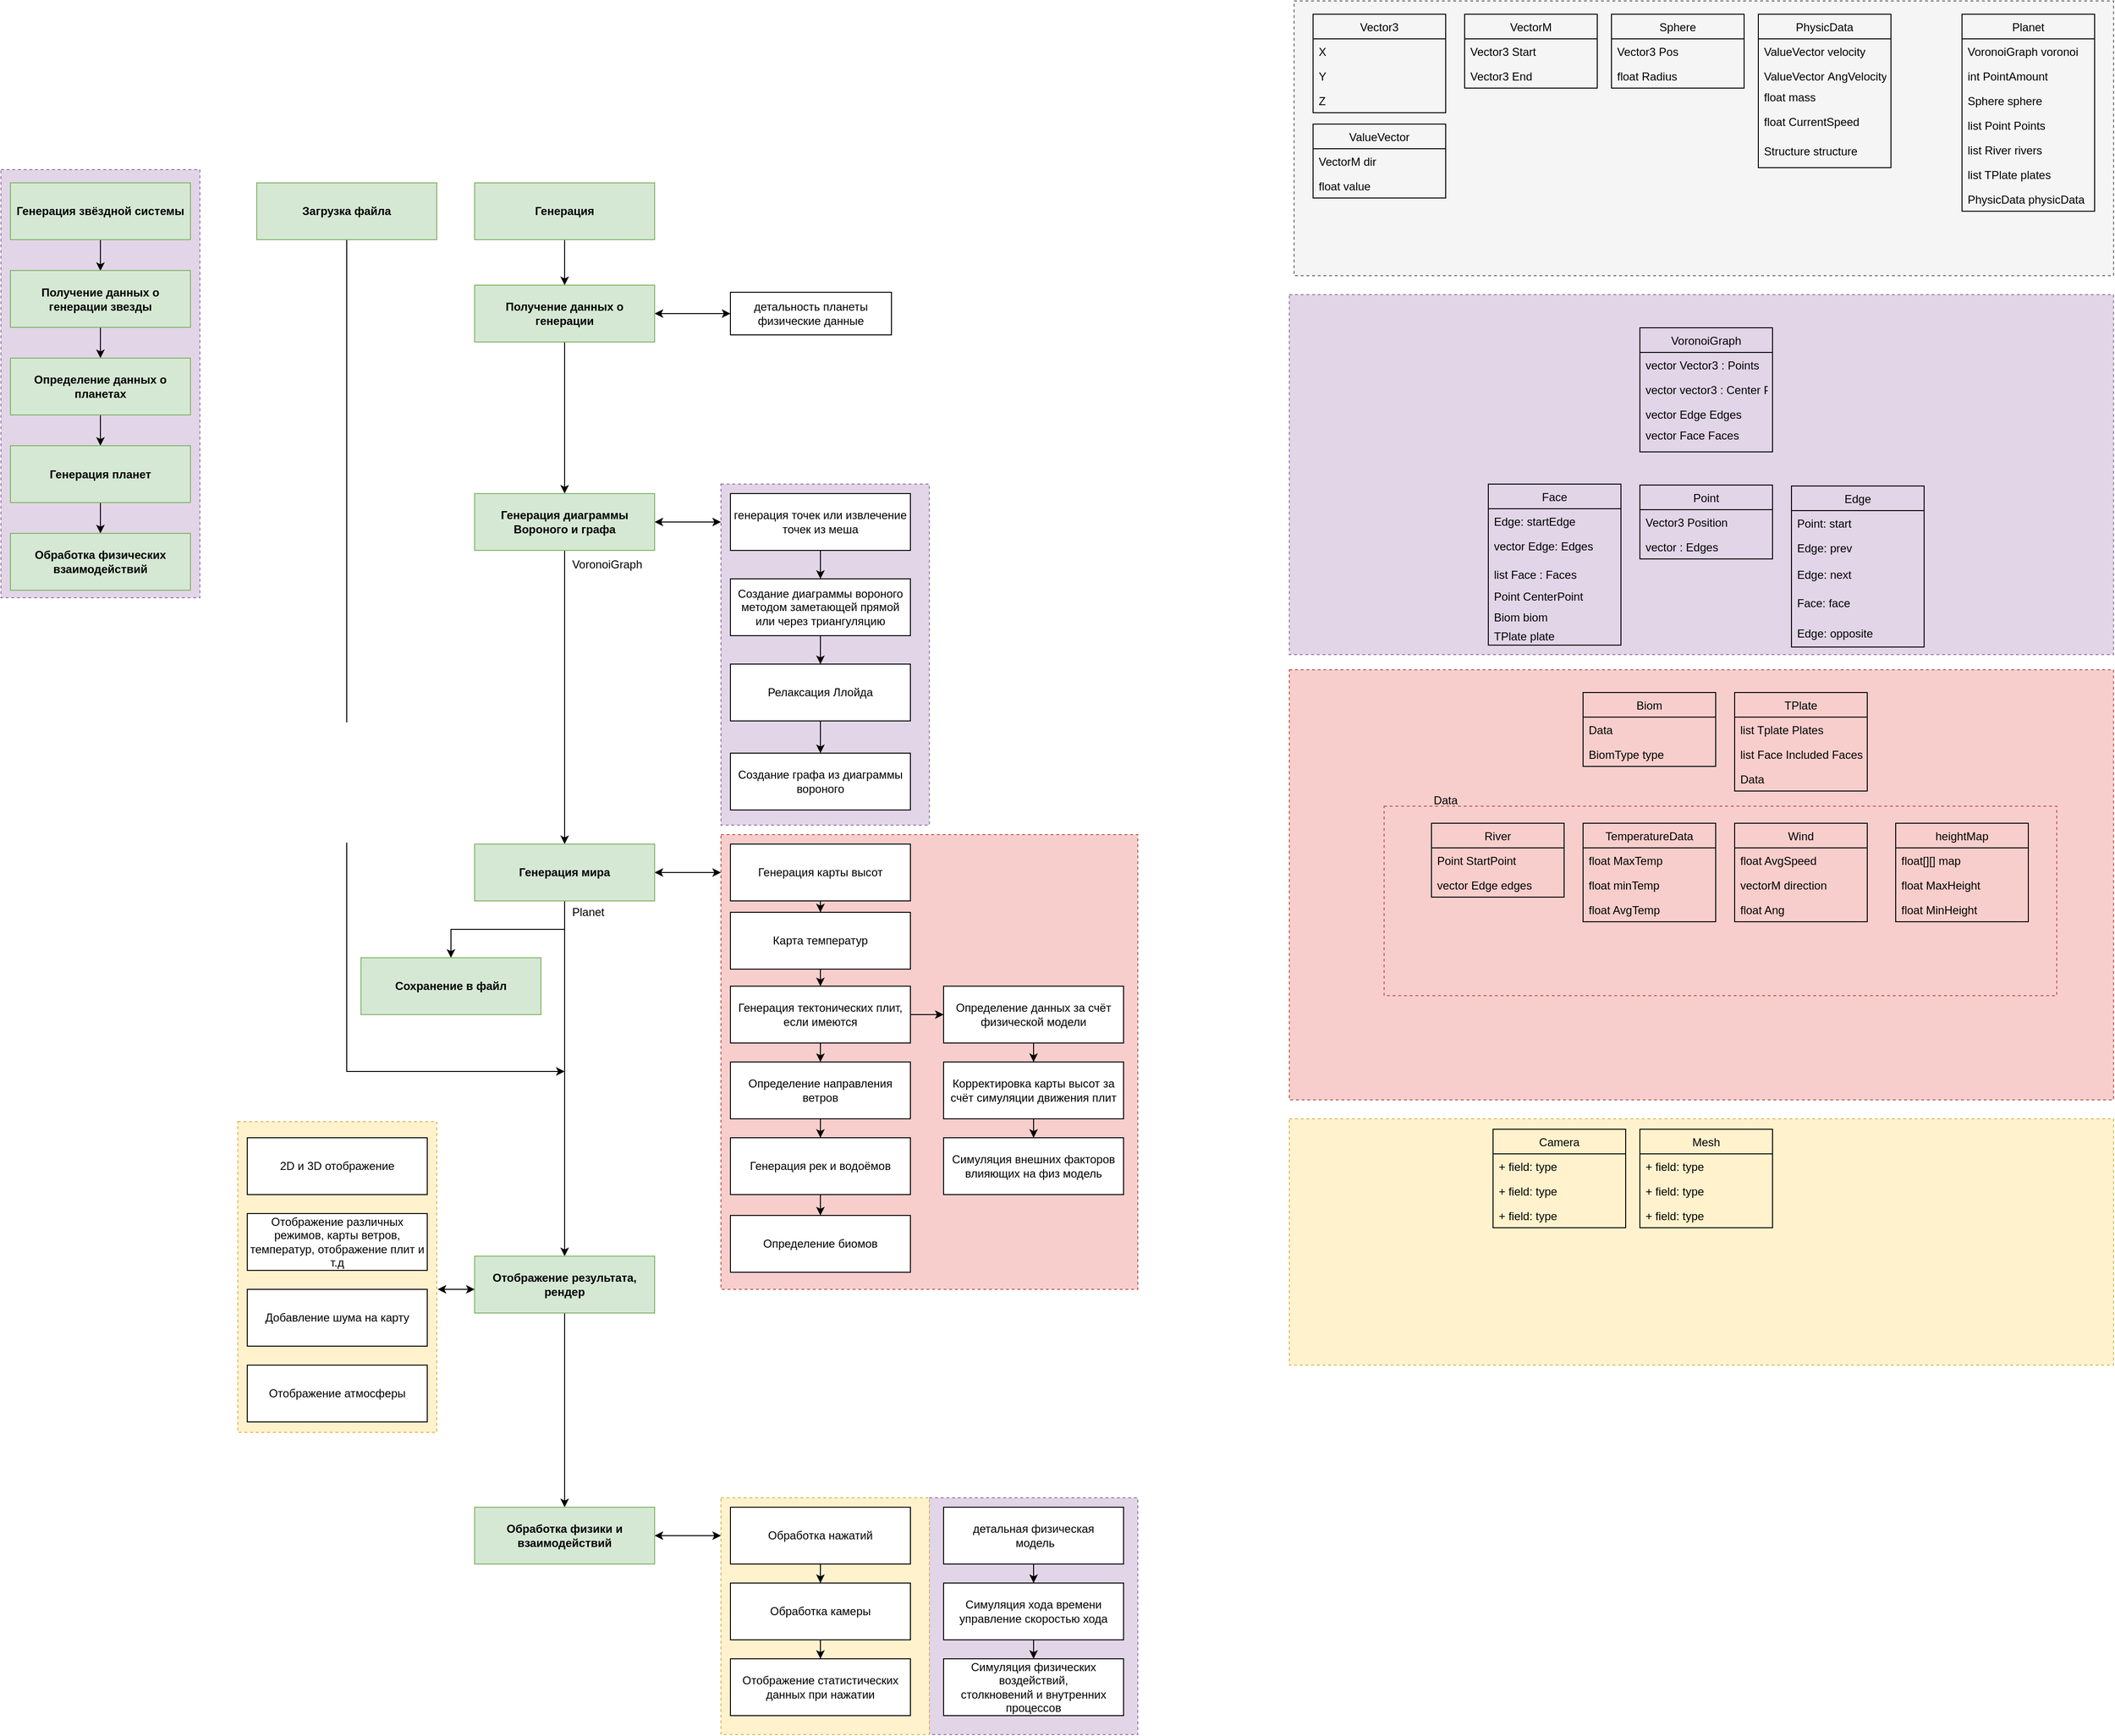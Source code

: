 <mxfile version="12.0.0" type="github" pages="1"><diagram id="_dy-Ru3JG6KWPxB2tJWL" name="Page-1"><mxGraphModel dx="2235" dy="1868" grid="1" gridSize="10" guides="1" tooltips="1" connect="1" arrows="1" fold="1" page="1" pageScale="1" pageWidth="827" pageHeight="1169" math="0" shadow="0"><root><mxCell id="0"/><mxCell id="1" parent="0"/><mxCell id="cFi56HBVSPTh_8EMKT1Y-62" value="" style="rounded=0;whiteSpace=wrap;html=1;fillColor=#e1d5e7;shadow=0;comic=0;glass=0;dashed=1;strokeColor=#9673a6;" vertex="1" parent="1"><mxGeometry x="-200" y="-92" width="210" height="452" as="geometry"/></mxCell><mxCell id="cFi56HBVSPTh_8EMKT1Y-23" value="" style="rounded=0;whiteSpace=wrap;html=1;fillColor=#e1d5e7;shadow=0;comic=0;glass=0;dashed=1;strokeColor=#9673a6;" vertex="1" parent="1"><mxGeometry x="780" y="1310" width="220" height="250" as="geometry"/></mxCell><mxCell id="cFi56HBVSPTh_8EMKT1Y-22" value="" style="rounded=0;whiteSpace=wrap;html=1;fillColor=#fff2cc;shadow=0;comic=0;glass=0;dashed=1;strokeColor=#d6b656;" vertex="1" parent="1"><mxGeometry x="560" y="1310" width="220" height="250" as="geometry"/></mxCell><mxCell id="Kz5OBfcvcom89ymk7GYV-101" value="" style="rounded=0;whiteSpace=wrap;html=1;fillColor=#f5f5f5;shadow=0;comic=0;glass=0;dashed=1;strokeColor=#666666;fontColor=#333333;" parent="1" vertex="1"><mxGeometry x="1165" y="-270" width="865" height="290" as="geometry"/></mxCell><mxCell id="Kz5OBfcvcom89ymk7GYV-70" value="" style="rounded=0;whiteSpace=wrap;html=1;fillColor=#e1d5e7;shadow=0;comic=0;glass=0;dashed=1;strokeColor=#9673a6;" parent="1" vertex="1"><mxGeometry x="560" y="240" width="220" height="360" as="geometry"/></mxCell><mxCell id="Kz5OBfcvcom89ymk7GYV-69" value="" style="rounded=0;whiteSpace=wrap;html=1;fillColor=#f8cecc;shadow=0;comic=0;glass=0;dashed=1;strokeColor=#b85450;" parent="1" vertex="1"><mxGeometry x="1160" y="436" width="870" height="454" as="geometry"/></mxCell><mxCell id="R1xvFhiwwNAxgUHG7bbC-85" value="" style="rounded=0;whiteSpace=wrap;html=1;fillColor=#e1d5e7;shadow=0;comic=0;glass=0;dashed=1;strokeColor=#9673a6;" parent="1" vertex="1"><mxGeometry x="1160" y="40" width="870" height="380" as="geometry"/></mxCell><mxCell id="R1xvFhiwwNAxgUHG7bbC-86" value="" style="rounded=0;whiteSpace=wrap;html=1;fillColor=#f8cecc;shadow=0;comic=0;glass=0;dashed=1;strokeColor=#b85450;" parent="1" vertex="1"><mxGeometry x="560" y="610" width="440" height="480" as="geometry"/></mxCell><mxCell id="R1xvFhiwwNAxgUHG7bbC-87" value="" style="rounded=0;whiteSpace=wrap;html=1;fillColor=#fff2cc;shadow=0;comic=0;glass=0;dashed=1;strokeColor=#d6b656;" parent="1" vertex="1"><mxGeometry x="50" y="913" width="210" height="328" as="geometry"/></mxCell><mxCell id="R1xvFhiwwNAxgUHG7bbC-8" style="edgeStyle=orthogonalEdgeStyle;rounded=0;orthogonalLoop=1;jettySize=auto;html=1;exitX=0.5;exitY=1;exitDx=0;exitDy=0;entryX=0.5;entryY=0;entryDx=0;entryDy=0;" parent="1" source="R1xvFhiwwNAxgUHG7bbC-1" target="R1xvFhiwwNAxgUHG7bbC-5" edge="1"><mxGeometry relative="1" as="geometry"><mxPoint x="395" y="145" as="targetPoint"/></mxGeometry></mxCell><mxCell id="R1xvFhiwwNAxgUHG7bbC-81" style="edgeStyle=orthogonalEdgeStyle;rounded=0;orthogonalLoop=1;jettySize=auto;html=1;exitX=1;exitY=0.5;exitDx=0;exitDy=0;entryX=0;entryY=0.5;entryDx=0;entryDy=0;startArrow=classic;startFill=1;" parent="1" source="R1xvFhiwwNAxgUHG7bbC-1" target="R1xvFhiwwNAxgUHG7bbC-14" edge="1"><mxGeometry relative="1" as="geometry"/></mxCell><mxCell id="R1xvFhiwwNAxgUHG7bbC-1" value="Получение данных о &lt;br&gt;генерации" style="rounded=0;whiteSpace=wrap;html=1;fillColor=#d5e8d4;strokeColor=#82b366;fontStyle=1" parent="1" vertex="1"><mxGeometry x="300" y="30" width="190" height="60" as="geometry"/></mxCell><mxCell id="R1xvFhiwwNAxgUHG7bbC-14" value="детальность планеты&lt;br&gt;физические данные" style="rounded=0;whiteSpace=wrap;html=1;" parent="1" vertex="1"><mxGeometry x="570" y="37.5" width="170" height="45" as="geometry"/></mxCell><mxCell id="R1xvFhiwwNAxgUHG7bbC-10" style="edgeStyle=orthogonalEdgeStyle;rounded=0;orthogonalLoop=1;jettySize=auto;html=1;exitX=0.5;exitY=1;exitDx=0;exitDy=0;entryX=0.5;entryY=0;entryDx=0;entryDy=0;" parent="1" source="R1xvFhiwwNAxgUHG7bbC-5" target="R1xvFhiwwNAxgUHG7bbC-6" edge="1"><mxGeometry relative="1" as="geometry"/></mxCell><mxCell id="R1xvFhiwwNAxgUHG7bbC-83" style="edgeStyle=orthogonalEdgeStyle;rounded=0;orthogonalLoop=1;jettySize=auto;html=1;exitX=1;exitY=0.5;exitDx=0;exitDy=0;startArrow=classic;startFill=1;" parent="1" source="R1xvFhiwwNAxgUHG7bbC-5" edge="1"><mxGeometry relative="1" as="geometry"><mxPoint x="560" y="280" as="targetPoint"/></mxGeometry></mxCell><mxCell id="R1xvFhiwwNAxgUHG7bbC-5" value="Генерация диаграммы &lt;br&gt;Вороного и графа" style="rounded=0;whiteSpace=wrap;html=1;fillColor=#d5e8d4;strokeColor=#82b366;fontStyle=1" parent="1" vertex="1"><mxGeometry x="300" y="250" width="190" height="60" as="geometry"/></mxCell><mxCell id="R1xvFhiwwNAxgUHG7bbC-21" value="" style="edgeStyle=orthogonalEdgeStyle;rounded=0;orthogonalLoop=1;jettySize=auto;html=1;startArrow=none;startFill=0;" parent="1" source="R1xvFhiwwNAxgUHG7bbC-18" target="R1xvFhiwwNAxgUHG7bbC-20" edge="1"><mxGeometry relative="1" as="geometry"/></mxCell><mxCell id="R1xvFhiwwNAxgUHG7bbC-18" value="генерация точек или извлечение точек из меша" style="rounded=0;whiteSpace=wrap;html=1;" parent="1" vertex="1"><mxGeometry x="570" y="250" width="190" height="60" as="geometry"/></mxCell><mxCell id="R1xvFhiwwNAxgUHG7bbC-27" value="" style="edgeStyle=orthogonalEdgeStyle;rounded=0;orthogonalLoop=1;jettySize=auto;html=1;startArrow=none;startFill=0;" parent="1" source="R1xvFhiwwNAxgUHG7bbC-20" target="R1xvFhiwwNAxgUHG7bbC-26" edge="1"><mxGeometry relative="1" as="geometry"/></mxCell><mxCell id="R1xvFhiwwNAxgUHG7bbC-20" value="Создание диаграммы вороного методом заметающей прямой или через триангуляцию" style="rounded=0;whiteSpace=wrap;html=1;" parent="1" vertex="1"><mxGeometry x="570" y="340" width="190" height="60" as="geometry"/></mxCell><mxCell id="R1xvFhiwwNAxgUHG7bbC-30" value="" style="edgeStyle=orthogonalEdgeStyle;rounded=0;orthogonalLoop=1;jettySize=auto;html=1;startArrow=none;startFill=0;" parent="1" source="R1xvFhiwwNAxgUHG7bbC-26" target="R1xvFhiwwNAxgUHG7bbC-29" edge="1"><mxGeometry relative="1" as="geometry"/></mxCell><mxCell id="R1xvFhiwwNAxgUHG7bbC-26" value="Релаксация Ллойда" style="rounded=0;whiteSpace=wrap;html=1;" parent="1" vertex="1"><mxGeometry x="570" y="430" width="190" height="60" as="geometry"/></mxCell><mxCell id="R1xvFhiwwNAxgUHG7bbC-29" value="Создание графа из диаграммы вороного" style="rounded=0;whiteSpace=wrap;html=1;" parent="1" vertex="1"><mxGeometry x="570" y="524" width="190" height="60" as="geometry"/></mxCell><mxCell id="R1xvFhiwwNAxgUHG7bbC-11" style="edgeStyle=orthogonalEdgeStyle;rounded=0;orthogonalLoop=1;jettySize=auto;html=1;exitX=0.5;exitY=1;exitDx=0;exitDy=0;entryX=0.5;entryY=0;entryDx=0;entryDy=0;" parent="1" source="R1xvFhiwwNAxgUHG7bbC-6" target="R1xvFhiwwNAxgUHG7bbC-7" edge="1"><mxGeometry relative="1" as="geometry"/></mxCell><mxCell id="R1xvFhiwwNAxgUHG7bbC-84" style="edgeStyle=orthogonalEdgeStyle;rounded=0;orthogonalLoop=1;jettySize=auto;html=1;exitX=1;exitY=0.5;exitDx=0;exitDy=0;startArrow=classic;startFill=1;" parent="1" source="R1xvFhiwwNAxgUHG7bbC-6" edge="1"><mxGeometry relative="1" as="geometry"><mxPoint x="560" y="650" as="targetPoint"/></mxGeometry></mxCell><mxCell id="Kz5OBfcvcom89ymk7GYV-89" style="edgeStyle=orthogonalEdgeStyle;rounded=0;orthogonalLoop=1;jettySize=auto;html=1;exitX=0.5;exitY=1;exitDx=0;exitDy=0;entryX=0.5;entryY=0;entryDx=0;entryDy=0;" parent="1" source="R1xvFhiwwNAxgUHG7bbC-6" target="Kz5OBfcvcom89ymk7GYV-90" edge="1"><mxGeometry relative="1" as="geometry"><mxPoint x="320" y="740" as="targetPoint"/></mxGeometry></mxCell><mxCell id="R1xvFhiwwNAxgUHG7bbC-6" value="Генерация мира" style="rounded=0;whiteSpace=wrap;html=1;fillColor=#d5e8d4;strokeColor=#82b366;fontStyle=1" parent="1" vertex="1"><mxGeometry x="300" y="620" width="190" height="60" as="geometry"/></mxCell><mxCell id="cFi56HBVSPTh_8EMKT1Y-57" style="edgeStyle=orthogonalEdgeStyle;rounded=0;orthogonalLoop=1;jettySize=auto;html=1;exitX=0.5;exitY=1;exitDx=0;exitDy=0;startArrow=none;startFill=0;" edge="1" parent="1" source="R1xvFhiwwNAxgUHG7bbC-31" target="R1xvFhiwwNAxgUHG7bbC-39"><mxGeometry relative="1" as="geometry"/></mxCell><mxCell id="R1xvFhiwwNAxgUHG7bbC-31" value="Генерация карты высот" style="rounded=0;whiteSpace=wrap;html=1;" parent="1" vertex="1"><mxGeometry x="570" y="620" width="190" height="60" as="geometry"/></mxCell><mxCell id="cFi56HBVSPTh_8EMKT1Y-59" style="edgeStyle=orthogonalEdgeStyle;rounded=0;orthogonalLoop=1;jettySize=auto;html=1;exitX=0.5;exitY=1;exitDx=0;exitDy=0;entryX=0.5;entryY=0;entryDx=0;entryDy=0;startArrow=none;startFill=0;" edge="1" parent="1" source="R1xvFhiwwNAxgUHG7bbC-33" target="R1xvFhiwwNAxgUHG7bbC-37"><mxGeometry relative="1" as="geometry"/></mxCell><mxCell id="cFi56HBVSPTh_8EMKT1Y-63" style="edgeStyle=orthogonalEdgeStyle;rounded=0;orthogonalLoop=1;jettySize=auto;html=1;exitX=1;exitY=0.5;exitDx=0;exitDy=0;startArrow=none;startFill=0;entryX=0;entryY=0.5;entryDx=0;entryDy=0;" edge="1" parent="1" source="R1xvFhiwwNAxgUHG7bbC-33" target="cFi56HBVSPTh_8EMKT1Y-64"><mxGeometry relative="1" as="geometry"><mxPoint x="800" y="800" as="targetPoint"/></mxGeometry></mxCell><mxCell id="R1xvFhiwwNAxgUHG7bbC-33" value="Генерация тектонических плит, если имеются" style="rounded=0;whiteSpace=wrap;html=1;" parent="1" vertex="1"><mxGeometry x="570" y="770" width="190" height="60" as="geometry"/></mxCell><mxCell id="cFi56HBVSPTh_8EMKT1Y-60" style="edgeStyle=orthogonalEdgeStyle;rounded=0;orthogonalLoop=1;jettySize=auto;html=1;exitX=0.5;exitY=1;exitDx=0;exitDy=0;startArrow=none;startFill=0;" edge="1" parent="1" source="R1xvFhiwwNAxgUHG7bbC-37" target="R1xvFhiwwNAxgUHG7bbC-50"><mxGeometry relative="1" as="geometry"/></mxCell><mxCell id="R1xvFhiwwNAxgUHG7bbC-37" value="Определение направления ветров" style="rounded=0;whiteSpace=wrap;html=1;" parent="1" vertex="1"><mxGeometry x="570" y="850" width="190" height="60" as="geometry"/></mxCell><mxCell id="cFi56HBVSPTh_8EMKT1Y-58" style="edgeStyle=orthogonalEdgeStyle;rounded=0;orthogonalLoop=1;jettySize=auto;html=1;exitX=0.5;exitY=1;exitDx=0;exitDy=0;entryX=0.5;entryY=0;entryDx=0;entryDy=0;startArrow=none;startFill=0;" edge="1" parent="1" source="R1xvFhiwwNAxgUHG7bbC-39" target="R1xvFhiwwNAxgUHG7bbC-33"><mxGeometry relative="1" as="geometry"/></mxCell><mxCell id="R1xvFhiwwNAxgUHG7bbC-39" value="Карта температур" style="rounded=0;whiteSpace=wrap;html=1;" parent="1" vertex="1"><mxGeometry x="570" y="692" width="190" height="60" as="geometry"/></mxCell><mxCell id="R1xvFhiwwNAxgUHG7bbC-43" value="Определение биомов" style="rounded=0;whiteSpace=wrap;html=1;" parent="1" vertex="1"><mxGeometry x="570" y="1012" width="190" height="60" as="geometry"/></mxCell><mxCell id="cFi56HBVSPTh_8EMKT1Y-11" value="" style="edgeStyle=orthogonalEdgeStyle;rounded=0;orthogonalLoop=1;jettySize=auto;html=1;" edge="1" parent="1" source="R1xvFhiwwNAxgUHG7bbC-7" target="cFi56HBVSPTh_8EMKT1Y-10"><mxGeometry relative="1" as="geometry"/></mxCell><mxCell id="R1xvFhiwwNAxgUHG7bbC-7" value="Отображение результата,&lt;br&gt;рендер" style="rounded=0;whiteSpace=wrap;html=1;fillColor=#d5e8d4;strokeColor=#82b366;fontStyle=1" parent="1" vertex="1"><mxGeometry x="300" y="1055" width="190" height="60" as="geometry"/></mxCell><mxCell id="cFi56HBVSPTh_8EMKT1Y-21" style="edgeStyle=orthogonalEdgeStyle;rounded=0;orthogonalLoop=1;jettySize=auto;html=1;exitX=1;exitY=0.5;exitDx=0;exitDy=0;startArrow=classic;startFill=1;" edge="1" parent="1" source="cFi56HBVSPTh_8EMKT1Y-10"><mxGeometry relative="1" as="geometry"><mxPoint x="560" y="1350" as="targetPoint"/></mxGeometry></mxCell><mxCell id="cFi56HBVSPTh_8EMKT1Y-10" value="Обработка физики и взаимодействий" style="rounded=0;whiteSpace=wrap;html=1;fillColor=#d5e8d4;strokeColor=#82b366;fontStyle=1" vertex="1" parent="1"><mxGeometry x="300" y="1320" width="190" height="60" as="geometry"/></mxCell><mxCell id="cFi56HBVSPTh_8EMKT1Y-61" style="edgeStyle=orthogonalEdgeStyle;rounded=0;orthogonalLoop=1;jettySize=auto;html=1;exitX=0.5;exitY=1;exitDx=0;exitDy=0;entryX=0.5;entryY=0;entryDx=0;entryDy=0;startArrow=none;startFill=0;" edge="1" parent="1" source="R1xvFhiwwNAxgUHG7bbC-50" target="R1xvFhiwwNAxgUHG7bbC-43"><mxGeometry relative="1" as="geometry"/></mxCell><mxCell id="R1xvFhiwwNAxgUHG7bbC-50" value="Генерация рек и водоёмов" style="rounded=0;whiteSpace=wrap;html=1;" parent="1" vertex="1"><mxGeometry x="570" y="930" width="190" height="60" as="geometry"/></mxCell><mxCell id="R1xvFhiwwNAxgUHG7bbC-55" value="2D и 3D отображение" style="rounded=0;whiteSpace=wrap;html=1;" parent="1" vertex="1"><mxGeometry x="60" y="930" width="190" height="60" as="geometry"/></mxCell><mxCell id="R1xvFhiwwNAxgUHG7bbC-56" value="Добавление шума на карту" style="rounded=0;whiteSpace=wrap;html=1;" parent="1" vertex="1"><mxGeometry x="60" y="1090" width="190" height="60" as="geometry"/></mxCell><mxCell id="R1xvFhiwwNAxgUHG7bbC-68" value="Отображение атмосферы" style="rounded=0;whiteSpace=wrap;html=1;" parent="1" vertex="1"><mxGeometry x="60" y="1170" width="190" height="60" as="geometry"/></mxCell><mxCell id="R1xvFhiwwNAxgUHG7bbC-103" value="" style="endArrow=classic;html=1;fontSize=14;startArrow=classic;startFill=1;" parent="1" edge="1"><mxGeometry width="50" height="50" relative="1" as="geometry"><mxPoint x="300" y="1090" as="sourcePoint"/><mxPoint x="261" y="1090" as="targetPoint"/></mxGeometry></mxCell><mxCell id="R1xvFhiwwNAxgUHG7bbC-104" value="Отображение различных режимов, карты ветров, температур, отображение плит и т.д" style="rounded=0;whiteSpace=wrap;html=1;" parent="1" vertex="1"><mxGeometry x="60" y="1010" width="190" height="60" as="geometry"/></mxCell><mxCell id="Kz5OBfcvcom89ymk7GYV-3" value="Vector3" style="swimlane;fontStyle=0;childLayout=stackLayout;horizontal=1;startSize=26;fillColor=none;horizontalStack=0;resizeParent=1;resizeParentMax=0;resizeLast=0;collapsible=1;marginBottom=0;" parent="1" vertex="1"><mxGeometry x="1185" y="-256" width="140" height="104" as="geometry"/></mxCell><mxCell id="Kz5OBfcvcom89ymk7GYV-4" value="X " style="text;strokeColor=none;fillColor=none;align=left;verticalAlign=top;spacingLeft=4;spacingRight=4;overflow=hidden;rotatable=0;points=[[0,0.5],[1,0.5]];portConstraint=eastwest;" parent="Kz5OBfcvcom89ymk7GYV-3" vertex="1"><mxGeometry y="26" width="140" height="26" as="geometry"/></mxCell><mxCell id="Kz5OBfcvcom89ymk7GYV-5" value="Y" style="text;strokeColor=none;fillColor=none;align=left;verticalAlign=top;spacingLeft=4;spacingRight=4;overflow=hidden;rotatable=0;points=[[0,0.5],[1,0.5]];portConstraint=eastwest;" parent="Kz5OBfcvcom89ymk7GYV-3" vertex="1"><mxGeometry y="52" width="140" height="26" as="geometry"/></mxCell><mxCell id="Kz5OBfcvcom89ymk7GYV-6" value="Z" style="text;strokeColor=none;fillColor=none;align=left;verticalAlign=top;spacingLeft=4;spacingRight=4;overflow=hidden;rotatable=0;points=[[0,0.5],[1,0.5]];portConstraint=eastwest;" parent="Kz5OBfcvcom89ymk7GYV-3" vertex="1"><mxGeometry y="78" width="140" height="26" as="geometry"/></mxCell><mxCell id="Kz5OBfcvcom89ymk7GYV-7" value="VoronoiGraph" style="swimlane;fontStyle=0;childLayout=stackLayout;horizontal=1;startSize=26;fillColor=none;horizontalStack=0;resizeParent=1;resizeParentMax=0;resizeLast=0;collapsible=1;marginBottom=0;" parent="1" vertex="1"><mxGeometry x="1530" y="75" width="140" height="131" as="geometry"/></mxCell><mxCell id="Kz5OBfcvcom89ymk7GYV-8" value="vector Vector3 : Points" style="text;strokeColor=none;fillColor=none;align=left;verticalAlign=top;spacingLeft=4;spacingRight=4;overflow=hidden;rotatable=0;points=[[0,0.5],[1,0.5]];portConstraint=eastwest;" parent="Kz5OBfcvcom89ymk7GYV-7" vertex="1"><mxGeometry y="26" width="140" height="26" as="geometry"/></mxCell><mxCell id="Kz5OBfcvcom89ymk7GYV-9" value="vector vector3 : Center Points" style="text;strokeColor=none;fillColor=none;align=left;verticalAlign=top;spacingLeft=4;spacingRight=4;overflow=hidden;rotatable=0;points=[[0,0.5],[1,0.5]];portConstraint=eastwest;" parent="Kz5OBfcvcom89ymk7GYV-7" vertex="1"><mxGeometry y="52" width="140" height="26" as="geometry"/></mxCell><mxCell id="Kz5OBfcvcom89ymk7GYV-10" value="vector Edge Edges" style="text;strokeColor=none;fillColor=none;align=left;verticalAlign=top;spacingLeft=4;spacingRight=4;overflow=hidden;rotatable=0;points=[[0,0.5],[1,0.5]];portConstraint=eastwest;" parent="Kz5OBfcvcom89ymk7GYV-7" vertex="1"><mxGeometry y="78" width="140" height="22" as="geometry"/></mxCell><mxCell id="Kz5OBfcvcom89ymk7GYV-22" value="vector Face Faces" style="text;strokeColor=none;fillColor=none;align=left;verticalAlign=top;spacingLeft=4;spacingRight=4;overflow=hidden;rotatable=0;points=[[0,0.5],[1,0.5]];portConstraint=eastwest;" parent="Kz5OBfcvcom89ymk7GYV-7" vertex="1"><mxGeometry y="100" width="140" height="31" as="geometry"/></mxCell><mxCell id="Kz5OBfcvcom89ymk7GYV-25" value="Point" style="swimlane;fontStyle=0;childLayout=stackLayout;horizontal=1;startSize=26;fillColor=none;horizontalStack=0;resizeParent=1;resizeParentMax=0;resizeLast=0;collapsible=1;marginBottom=0;" parent="1" vertex="1"><mxGeometry x="1530" y="241" width="140" height="78" as="geometry"/></mxCell><mxCell id="Kz5OBfcvcom89ymk7GYV-26" value="Vector3 Position" style="text;strokeColor=none;fillColor=none;align=left;verticalAlign=top;spacingLeft=4;spacingRight=4;overflow=hidden;rotatable=0;points=[[0,0.5],[1,0.5]];portConstraint=eastwest;" parent="Kz5OBfcvcom89ymk7GYV-25" vertex="1"><mxGeometry y="26" width="140" height="26" as="geometry"/></mxCell><mxCell id="Kz5OBfcvcom89ymk7GYV-27" value="vector : Edges" style="text;strokeColor=none;fillColor=none;align=left;verticalAlign=top;spacingLeft=4;spacingRight=4;overflow=hidden;rotatable=0;points=[[0,0.5],[1,0.5]];portConstraint=eastwest;" parent="Kz5OBfcvcom89ymk7GYV-25" vertex="1"><mxGeometry y="52" width="140" height="26" as="geometry"/></mxCell><mxCell id="Kz5OBfcvcom89ymk7GYV-29" value="Edge" style="swimlane;fontStyle=0;childLayout=stackLayout;horizontal=1;startSize=26;fillColor=none;horizontalStack=0;resizeParent=1;resizeParentMax=0;resizeLast=0;collapsible=1;marginBottom=0;" parent="1" vertex="1"><mxGeometry x="1690" y="242" width="140" height="170" as="geometry"/></mxCell><mxCell id="Kz5OBfcvcom89ymk7GYV-30" value="Point: start" style="text;strokeColor=none;fillColor=none;align=left;verticalAlign=top;spacingLeft=4;spacingRight=4;overflow=hidden;rotatable=0;points=[[0,0.5],[1,0.5]];portConstraint=eastwest;" parent="Kz5OBfcvcom89ymk7GYV-29" vertex="1"><mxGeometry y="26" width="140" height="26" as="geometry"/></mxCell><mxCell id="Kz5OBfcvcom89ymk7GYV-32" value="Edge: prev" style="text;strokeColor=none;fillColor=none;align=left;verticalAlign=top;spacingLeft=4;spacingRight=4;overflow=hidden;rotatable=0;points=[[0,0.5],[1,0.5]];portConstraint=eastwest;" parent="Kz5OBfcvcom89ymk7GYV-29" vertex="1"><mxGeometry y="52" width="140" height="28" as="geometry"/></mxCell><mxCell id="Kz5OBfcvcom89ymk7GYV-31" value="Edge: next" style="text;strokeColor=none;fillColor=none;align=left;verticalAlign=top;spacingLeft=4;spacingRight=4;overflow=hidden;rotatable=0;points=[[0,0.5],[1,0.5]];portConstraint=eastwest;" parent="Kz5OBfcvcom89ymk7GYV-29" vertex="1"><mxGeometry y="80" width="140" height="30" as="geometry"/></mxCell><mxCell id="Kz5OBfcvcom89ymk7GYV-33" value="Face: face" style="text;strokeColor=none;fillColor=none;align=left;verticalAlign=top;spacingLeft=4;spacingRight=4;overflow=hidden;rotatable=0;points=[[0,0.5],[1,0.5]];portConstraint=eastwest;" parent="Kz5OBfcvcom89ymk7GYV-29" vertex="1"><mxGeometry y="110" width="140" height="60" as="geometry"/></mxCell><mxCell id="Kz5OBfcvcom89ymk7GYV-34" value="Edge: opposite" style="text;strokeColor=none;fillColor=none;align=left;verticalAlign=top;spacingLeft=4;spacingRight=4;overflow=hidden;rotatable=0;points=[[0,0.5],[1,0.5]];portConstraint=eastwest;" parent="1" vertex="1"><mxGeometry x="1690" y="384" width="140" height="28" as="geometry"/></mxCell><mxCell id="Kz5OBfcvcom89ymk7GYV-35" value="Face" style="swimlane;fontStyle=0;childLayout=stackLayout;horizontal=1;startSize=26;fillColor=none;horizontalStack=0;resizeParent=1;resizeParentMax=0;resizeLast=0;collapsible=1;marginBottom=0;" parent="1" vertex="1"><mxGeometry x="1370" y="240" width="140" height="170" as="geometry"/></mxCell><mxCell id="Kz5OBfcvcom89ymk7GYV-36" value="Edge: startEdge" style="text;strokeColor=none;fillColor=none;align=left;verticalAlign=top;spacingLeft=4;spacingRight=4;overflow=hidden;rotatable=0;points=[[0,0.5],[1,0.5]];portConstraint=eastwest;" parent="Kz5OBfcvcom89ymk7GYV-35" vertex="1"><mxGeometry y="26" width="140" height="26" as="geometry"/></mxCell><mxCell id="Kz5OBfcvcom89ymk7GYV-38" value="vector Edge: Edges" style="text;strokeColor=none;fillColor=none;align=left;verticalAlign=top;spacingLeft=4;spacingRight=4;overflow=hidden;rotatable=0;points=[[0,0.5],[1,0.5]];portConstraint=eastwest;" parent="Kz5OBfcvcom89ymk7GYV-35" vertex="1"><mxGeometry y="52" width="140" height="30" as="geometry"/></mxCell><mxCell id="Kz5OBfcvcom89ymk7GYV-39" value="list Face : Faces" style="text;strokeColor=none;fillColor=none;align=left;verticalAlign=top;spacingLeft=4;spacingRight=4;overflow=hidden;rotatable=0;points=[[0,0.5],[1,0.5]];portConstraint=eastwest;" parent="Kz5OBfcvcom89ymk7GYV-35" vertex="1"><mxGeometry y="82" width="140" height="88" as="geometry"/></mxCell><mxCell id="Kz5OBfcvcom89ymk7GYV-40" value="Point CenterPoint" style="text;strokeColor=none;fillColor=none;align=left;verticalAlign=top;spacingLeft=4;spacingRight=4;overflow=hidden;rotatable=0;points=[[0,0.5],[1,0.5]];portConstraint=eastwest;" parent="1" vertex="1"><mxGeometry x="1370" y="345" width="140" height="63" as="geometry"/></mxCell><mxCell id="Kz5OBfcvcom89ymk7GYV-41" value="TPlate" style="swimlane;fontStyle=0;childLayout=stackLayout;horizontal=1;startSize=26;fillColor=none;horizontalStack=0;resizeParent=1;resizeParentMax=0;resizeLast=0;collapsible=1;marginBottom=0;strokeWidth=1;" parent="1" vertex="1"><mxGeometry x="1630" y="460" width="140" height="104" as="geometry"/></mxCell><mxCell id="Kz5OBfcvcom89ymk7GYV-42" value="list Tplate Plates" style="text;strokeColor=none;fillColor=none;align=left;verticalAlign=top;spacingLeft=4;spacingRight=4;overflow=hidden;rotatable=0;points=[[0,0.5],[1,0.5]];portConstraint=eastwest;" parent="Kz5OBfcvcom89ymk7GYV-41" vertex="1"><mxGeometry y="26" width="140" height="26" as="geometry"/></mxCell><mxCell id="Kz5OBfcvcom89ymk7GYV-43" value="list Face Included Faces" style="text;strokeColor=none;fillColor=none;align=left;verticalAlign=top;spacingLeft=4;spacingRight=4;overflow=hidden;rotatable=0;points=[[0,0.5],[1,0.5]];portConstraint=eastwest;" parent="Kz5OBfcvcom89ymk7GYV-41" vertex="1"><mxGeometry y="52" width="140" height="26" as="geometry"/></mxCell><mxCell id="Kz5OBfcvcom89ymk7GYV-44" value="Data" style="text;strokeColor=none;fillColor=none;align=left;verticalAlign=top;spacingLeft=4;spacingRight=4;overflow=hidden;rotatable=0;points=[[0,0.5],[1,0.5]];portConstraint=eastwest;" parent="Kz5OBfcvcom89ymk7GYV-41" vertex="1"><mxGeometry y="78" width="140" height="26" as="geometry"/></mxCell><mxCell id="Kz5OBfcvcom89ymk7GYV-65" value="Biom" style="swimlane;fontStyle=0;childLayout=stackLayout;horizontal=1;startSize=26;fillColor=none;horizontalStack=0;resizeParent=1;resizeParentMax=0;resizeLast=0;collapsible=1;marginBottom=0;strokeWidth=1;" parent="1" vertex="1"><mxGeometry x="1470" y="460" width="140" height="78" as="geometry"/></mxCell><mxCell id="Kz5OBfcvcom89ymk7GYV-66" value="Data" style="text;strokeColor=none;fillColor=none;align=left;verticalAlign=top;spacingLeft=4;spacingRight=4;overflow=hidden;rotatable=0;points=[[0,0.5],[1,0.5]];portConstraint=eastwest;" parent="Kz5OBfcvcom89ymk7GYV-65" vertex="1"><mxGeometry y="26" width="140" height="26" as="geometry"/></mxCell><mxCell id="Kz5OBfcvcom89ymk7GYV-67" value="BiomType type" style="text;strokeColor=none;fillColor=none;align=left;verticalAlign=top;spacingLeft=4;spacingRight=4;overflow=hidden;rotatable=0;points=[[0,0.5],[1,0.5]];portConstraint=eastwest;" parent="Kz5OBfcvcom89ymk7GYV-65" vertex="1"><mxGeometry y="52" width="140" height="26" as="geometry"/></mxCell><mxCell id="Kz5OBfcvcom89ymk7GYV-71" value="" style="rounded=0;whiteSpace=wrap;html=1;fillColor=#fff2cc;shadow=0;comic=0;glass=0;dashed=1;strokeColor=#d6b656;" parent="1" vertex="1"><mxGeometry x="1160" y="910" width="870" height="260" as="geometry"/></mxCell><mxCell id="Kz5OBfcvcom89ymk7GYV-72" value="Mesh" style="swimlane;fontStyle=0;childLayout=stackLayout;horizontal=1;startSize=26;fillColor=none;horizontalStack=0;resizeParent=1;resizeParentMax=0;resizeLast=0;collapsible=1;marginBottom=0;strokeWidth=1;" parent="1" vertex="1"><mxGeometry x="1530" y="921" width="140" height="104" as="geometry"/></mxCell><mxCell id="Kz5OBfcvcom89ymk7GYV-73" value="+ field: type" style="text;strokeColor=none;fillColor=none;align=left;verticalAlign=top;spacingLeft=4;spacingRight=4;overflow=hidden;rotatable=0;points=[[0,0.5],[1,0.5]];portConstraint=eastwest;" parent="Kz5OBfcvcom89ymk7GYV-72" vertex="1"><mxGeometry y="26" width="140" height="26" as="geometry"/></mxCell><mxCell id="Kz5OBfcvcom89ymk7GYV-74" value="+ field: type" style="text;strokeColor=none;fillColor=none;align=left;verticalAlign=top;spacingLeft=4;spacingRight=4;overflow=hidden;rotatable=0;points=[[0,0.5],[1,0.5]];portConstraint=eastwest;" parent="Kz5OBfcvcom89ymk7GYV-72" vertex="1"><mxGeometry y="52" width="140" height="26" as="geometry"/></mxCell><mxCell id="Kz5OBfcvcom89ymk7GYV-75" value="+ field: type" style="text;strokeColor=none;fillColor=none;align=left;verticalAlign=top;spacingLeft=4;spacingRight=4;overflow=hidden;rotatable=0;points=[[0,0.5],[1,0.5]];portConstraint=eastwest;" parent="Kz5OBfcvcom89ymk7GYV-72" vertex="1"><mxGeometry y="78" width="140" height="26" as="geometry"/></mxCell><mxCell id="Kz5OBfcvcom89ymk7GYV-76" value="Biom biom" style="text;strokeColor=none;fillColor=none;align=left;verticalAlign=top;spacingLeft=4;spacingRight=4;overflow=hidden;rotatable=0;points=[[0,0.5],[1,0.5]];portConstraint=eastwest;" parent="1" vertex="1"><mxGeometry x="1370" y="367" width="140" height="43" as="geometry"/></mxCell><mxCell id="Kz5OBfcvcom89ymk7GYV-77" value="TPlate plate" style="text;strokeColor=none;fillColor=none;align=left;verticalAlign=top;spacingLeft=4;spacingRight=4;overflow=hidden;rotatable=0;points=[[0,0.5],[1,0.5]];portConstraint=eastwest;" parent="1" vertex="1"><mxGeometry x="1370" y="387" width="140" height="43" as="geometry"/></mxCell><mxCell id="Kz5OBfcvcom89ymk7GYV-78" value="VectorM" style="swimlane;fontStyle=0;childLayout=stackLayout;horizontal=1;startSize=26;fillColor=none;horizontalStack=0;resizeParent=1;resizeParentMax=0;resizeLast=0;collapsible=1;marginBottom=0;" parent="1" vertex="1"><mxGeometry x="1345" y="-256" width="140" height="78" as="geometry"/></mxCell><mxCell id="Kz5OBfcvcom89ymk7GYV-79" value="Vector3 Start" style="text;strokeColor=none;fillColor=none;align=left;verticalAlign=top;spacingLeft=4;spacingRight=4;overflow=hidden;rotatable=0;points=[[0,0.5],[1,0.5]];portConstraint=eastwest;" parent="Kz5OBfcvcom89ymk7GYV-78" vertex="1"><mxGeometry y="26" width="140" height="26" as="geometry"/></mxCell><mxCell id="Kz5OBfcvcom89ymk7GYV-81" value="Vector3 End" style="text;strokeColor=none;fillColor=none;align=left;verticalAlign=top;spacingLeft=4;spacingRight=4;overflow=hidden;rotatable=0;points=[[0,0.5],[1,0.5]];portConstraint=eastwest;" parent="Kz5OBfcvcom89ymk7GYV-78" vertex="1"><mxGeometry y="52" width="140" height="26" as="geometry"/></mxCell><mxCell id="Kz5OBfcvcom89ymk7GYV-87" style="edgeStyle=orthogonalEdgeStyle;rounded=0;orthogonalLoop=1;jettySize=auto;html=1;exitX=0.5;exitY=1;exitDx=0;exitDy=0;entryX=0.5;entryY=0;entryDx=0;entryDy=0;" parent="1" source="Kz5OBfcvcom89ymk7GYV-84" target="R1xvFhiwwNAxgUHG7bbC-1" edge="1"><mxGeometry relative="1" as="geometry"/></mxCell><mxCell id="Kz5OBfcvcom89ymk7GYV-84" value="Генерация" style="rounded=0;whiteSpace=wrap;html=1;fillColor=#d5e8d4;strokeColor=#82b366;fontStyle=1" parent="1" vertex="1"><mxGeometry x="300" y="-78" width="190" height="60" as="geometry"/></mxCell><mxCell id="Kz5OBfcvcom89ymk7GYV-91" style="edgeStyle=orthogonalEdgeStyle;rounded=0;orthogonalLoop=1;jettySize=auto;html=1;exitX=0.5;exitY=1;exitDx=0;exitDy=0;" parent="1" source="Kz5OBfcvcom89ymk7GYV-85" edge="1"><mxGeometry relative="1" as="geometry"><mxPoint x="395" y="860" as="targetPoint"/><Array as="points"><mxPoint x="165" y="860"/><mxPoint x="395" y="860"/></Array></mxGeometry></mxCell><mxCell id="Kz5OBfcvcom89ymk7GYV-85" value="Загрузка файла" style="rounded=0;whiteSpace=wrap;html=1;fillColor=#d5e8d4;strokeColor=#82b366;fontStyle=1" parent="1" vertex="1"><mxGeometry x="70" y="-78" width="190" height="60" as="geometry"/></mxCell><mxCell id="Kz5OBfcvcom89ymk7GYV-90" value="Сохранение в файл" style="rounded=0;whiteSpace=wrap;html=1;fillColor=#d5e8d4;strokeColor=#82b366;fontStyle=1" parent="1" vertex="1"><mxGeometry x="180" y="740" width="190" height="60" as="geometry"/></mxCell><mxCell id="Kz5OBfcvcom89ymk7GYV-92" value="Planet" style="swimlane;fontStyle=0;childLayout=stackLayout;horizontal=1;startSize=26;fillColor=none;horizontalStack=0;resizeParent=1;resizeParentMax=0;resizeLast=0;collapsible=1;marginBottom=0;" parent="1" vertex="1"><mxGeometry x="1870" y="-256" width="140" height="208" as="geometry"/></mxCell><mxCell id="cFi56HBVSPTh_8EMKT1Y-6" value="VoronoiGraph voronoi" style="text;strokeColor=none;fillColor=none;align=left;verticalAlign=top;spacingLeft=4;spacingRight=4;overflow=hidden;rotatable=0;points=[[0,0.5],[1,0.5]];portConstraint=eastwest;" vertex="1" parent="Kz5OBfcvcom89ymk7GYV-92"><mxGeometry y="26" width="140" height="26" as="geometry"/></mxCell><mxCell id="Kz5OBfcvcom89ymk7GYV-93" value="int PointAmount" style="text;strokeColor=none;fillColor=none;align=left;verticalAlign=top;spacingLeft=4;spacingRight=4;overflow=hidden;rotatable=0;points=[[0,0.5],[1,0.5]];portConstraint=eastwest;" parent="Kz5OBfcvcom89ymk7GYV-92" vertex="1"><mxGeometry y="52" width="140" height="26" as="geometry"/></mxCell><mxCell id="cFi56HBVSPTh_8EMKT1Y-39" value="Sphere sphere" style="text;strokeColor=none;fillColor=none;align=left;verticalAlign=top;spacingLeft=4;spacingRight=4;overflow=hidden;rotatable=0;points=[[0,0.5],[1,0.5]];portConstraint=eastwest;" vertex="1" parent="Kz5OBfcvcom89ymk7GYV-92"><mxGeometry y="78" width="140" height="26" as="geometry"/></mxCell><mxCell id="Kz5OBfcvcom89ymk7GYV-94" value="list Point Points" style="text;strokeColor=none;fillColor=none;align=left;verticalAlign=top;spacingLeft=4;spacingRight=4;overflow=hidden;rotatable=0;points=[[0,0.5],[1,0.5]];portConstraint=eastwest;" parent="Kz5OBfcvcom89ymk7GYV-92" vertex="1"><mxGeometry y="104" width="140" height="26" as="geometry"/></mxCell><mxCell id="cFi56HBVSPTh_8EMKT1Y-40" value="list River rivers" style="text;strokeColor=none;fillColor=none;align=left;verticalAlign=top;spacingLeft=4;spacingRight=4;overflow=hidden;rotatable=0;points=[[0,0.5],[1,0.5]];portConstraint=eastwest;" vertex="1" parent="Kz5OBfcvcom89ymk7GYV-92"><mxGeometry y="130" width="140" height="26" as="geometry"/></mxCell><mxCell id="cFi56HBVSPTh_8EMKT1Y-41" value="list TPlate plates" style="text;strokeColor=none;fillColor=none;align=left;verticalAlign=top;spacingLeft=4;spacingRight=4;overflow=hidden;rotatable=0;points=[[0,0.5],[1,0.5]];portConstraint=eastwest;" vertex="1" parent="Kz5OBfcvcom89ymk7GYV-92"><mxGeometry y="156" width="140" height="26" as="geometry"/></mxCell><mxCell id="Kz5OBfcvcom89ymk7GYV-95" value="PhysicData physicData" style="text;strokeColor=none;fillColor=none;align=left;verticalAlign=top;spacingLeft=4;spacingRight=4;overflow=hidden;rotatable=0;points=[[0,0.5],[1,0.5]];portConstraint=eastwest;" parent="Kz5OBfcvcom89ymk7GYV-92" vertex="1"><mxGeometry y="182" width="140" height="26" as="geometry"/></mxCell><mxCell id="Kz5OBfcvcom89ymk7GYV-96" value="Sphere" style="swimlane;fontStyle=0;childLayout=stackLayout;horizontal=1;startSize=26;fillColor=none;horizontalStack=0;resizeParent=1;resizeParentMax=0;resizeLast=0;collapsible=1;marginBottom=0;" parent="1" vertex="1"><mxGeometry x="1500" y="-256" width="140" height="78" as="geometry"/></mxCell><mxCell id="Kz5OBfcvcom89ymk7GYV-97" value="Vector3 Pos" style="text;strokeColor=none;fillColor=none;align=left;verticalAlign=top;spacingLeft=4;spacingRight=4;overflow=hidden;rotatable=0;points=[[0,0.5],[1,0.5]];portConstraint=eastwest;" parent="Kz5OBfcvcom89ymk7GYV-96" vertex="1"><mxGeometry y="26" width="140" height="26" as="geometry"/></mxCell><mxCell id="Kz5OBfcvcom89ymk7GYV-98" value="float Radius" style="text;strokeColor=none;fillColor=none;align=left;verticalAlign=top;spacingLeft=4;spacingRight=4;overflow=hidden;rotatable=0;points=[[0,0.5],[1,0.5]];portConstraint=eastwest;" parent="Kz5OBfcvcom89ymk7GYV-96" vertex="1"><mxGeometry y="52" width="140" height="26" as="geometry"/></mxCell><mxCell id="cFi56HBVSPTh_8EMKT1Y-1" value="VoronoiGraph" style="text;html=1;strokeColor=none;fillColor=none;align=center;verticalAlign=middle;whiteSpace=wrap;rounded=0;" vertex="1" parent="1"><mxGeometry x="420" y="315" width="40" height="20" as="geometry"/></mxCell><mxCell id="cFi56HBVSPTh_8EMKT1Y-5" value="Planet" style="text;html=1;strokeColor=none;fillColor=none;align=center;verticalAlign=middle;whiteSpace=wrap;rounded=0;" vertex="1" parent="1"><mxGeometry x="400" y="682" width="40" height="20" as="geometry"/></mxCell><mxCell id="cFi56HBVSPTh_8EMKT1Y-7" value="" style="rounded=0;whiteSpace=wrap;html=1;fillColor=#f8cecc;shadow=0;comic=0;glass=0;dashed=1;strokeColor=#b85450;" vertex="1" parent="1"><mxGeometry x="1260" y="580" width="710" height="200" as="geometry"/></mxCell><mxCell id="Kz5OBfcvcom89ymk7GYV-45" value="Wind" style="swimlane;fontStyle=0;childLayout=stackLayout;horizontal=1;startSize=26;fillColor=none;horizontalStack=0;resizeParent=1;resizeParentMax=0;resizeLast=0;collapsible=1;marginBottom=0;strokeWidth=1;" parent="1" vertex="1"><mxGeometry x="1630" y="598" width="140" height="104" as="geometry"/></mxCell><mxCell id="Kz5OBfcvcom89ymk7GYV-46" value="float AvgSpeed" style="text;strokeColor=none;fillColor=none;align=left;verticalAlign=top;spacingLeft=4;spacingRight=4;overflow=hidden;rotatable=0;points=[[0,0.5],[1,0.5]];portConstraint=eastwest;" parent="Kz5OBfcvcom89ymk7GYV-45" vertex="1"><mxGeometry y="26" width="140" height="26" as="geometry"/></mxCell><mxCell id="Kz5OBfcvcom89ymk7GYV-47" value="vectorM direction" style="text;strokeColor=none;fillColor=none;align=left;verticalAlign=top;spacingLeft=4;spacingRight=4;overflow=hidden;rotatable=0;points=[[0,0.5],[1,0.5]];portConstraint=eastwest;" parent="Kz5OBfcvcom89ymk7GYV-45" vertex="1"><mxGeometry y="52" width="140" height="26" as="geometry"/></mxCell><mxCell id="Kz5OBfcvcom89ymk7GYV-48" value="float Ang" style="text;strokeColor=none;fillColor=none;align=left;verticalAlign=top;spacingLeft=4;spacingRight=4;overflow=hidden;rotatable=0;points=[[0,0.5],[1,0.5]];portConstraint=eastwest;" parent="Kz5OBfcvcom89ymk7GYV-45" vertex="1"><mxGeometry y="78" width="140" height="26" as="geometry"/></mxCell><mxCell id="Kz5OBfcvcom89ymk7GYV-49" value="heightMap" style="swimlane;fontStyle=0;childLayout=stackLayout;horizontal=1;startSize=26;fillColor=none;horizontalStack=0;resizeParent=1;resizeParentMax=0;resizeLast=0;collapsible=1;marginBottom=0;strokeWidth=1;" parent="1" vertex="1"><mxGeometry x="1800" y="598" width="140" height="104" as="geometry"/></mxCell><mxCell id="Kz5OBfcvcom89ymk7GYV-50" value="float[][] map" style="text;strokeColor=none;fillColor=none;align=left;verticalAlign=top;spacingLeft=4;spacingRight=4;overflow=hidden;rotatable=0;points=[[0,0.5],[1,0.5]];portConstraint=eastwest;" parent="Kz5OBfcvcom89ymk7GYV-49" vertex="1"><mxGeometry y="26" width="140" height="26" as="geometry"/></mxCell><mxCell id="Kz5OBfcvcom89ymk7GYV-51" value="float MaxHeight" style="text;strokeColor=none;fillColor=none;align=left;verticalAlign=top;spacingLeft=4;spacingRight=4;overflow=hidden;rotatable=0;points=[[0,0.5],[1,0.5]];portConstraint=eastwest;" parent="Kz5OBfcvcom89ymk7GYV-49" vertex="1"><mxGeometry y="52" width="140" height="26" as="geometry"/></mxCell><mxCell id="Kz5OBfcvcom89ymk7GYV-52" value="float MinHeight" style="text;strokeColor=none;fillColor=none;align=left;verticalAlign=top;spacingLeft=4;spacingRight=4;overflow=hidden;rotatable=0;points=[[0,0.5],[1,0.5]];portConstraint=eastwest;" parent="Kz5OBfcvcom89ymk7GYV-49" vertex="1"><mxGeometry y="78" width="140" height="26" as="geometry"/></mxCell><mxCell id="Kz5OBfcvcom89ymk7GYV-53" value="TemperatureData" style="swimlane;fontStyle=0;childLayout=stackLayout;horizontal=1;startSize=26;fillColor=none;horizontalStack=0;resizeParent=1;resizeParentMax=0;resizeLast=0;collapsible=1;marginBottom=0;strokeWidth=1;" parent="1" vertex="1"><mxGeometry x="1470" y="598" width="140" height="104" as="geometry"/></mxCell><mxCell id="Kz5OBfcvcom89ymk7GYV-54" value="float MaxTemp" style="text;strokeColor=none;fillColor=none;align=left;verticalAlign=top;spacingLeft=4;spacingRight=4;overflow=hidden;rotatable=0;points=[[0,0.5],[1,0.5]];portConstraint=eastwest;" parent="Kz5OBfcvcom89ymk7GYV-53" vertex="1"><mxGeometry y="26" width="140" height="26" as="geometry"/></mxCell><mxCell id="Kz5OBfcvcom89ymk7GYV-55" value="float minTemp" style="text;strokeColor=none;fillColor=none;align=left;verticalAlign=top;spacingLeft=4;spacingRight=4;overflow=hidden;rotatable=0;points=[[0,0.5],[1,0.5]];portConstraint=eastwest;" parent="Kz5OBfcvcom89ymk7GYV-53" vertex="1"><mxGeometry y="52" width="140" height="26" as="geometry"/></mxCell><mxCell id="Kz5OBfcvcom89ymk7GYV-56" value="float AvgTemp" style="text;strokeColor=none;fillColor=none;align=left;verticalAlign=top;spacingLeft=4;spacingRight=4;overflow=hidden;rotatable=0;points=[[0,0.5],[1,0.5]];portConstraint=eastwest;" parent="Kz5OBfcvcom89ymk7GYV-53" vertex="1"><mxGeometry y="78" width="140" height="26" as="geometry"/></mxCell><mxCell id="Kz5OBfcvcom89ymk7GYV-57" value="River" style="swimlane;fontStyle=0;childLayout=stackLayout;horizontal=1;startSize=26;fillColor=none;horizontalStack=0;resizeParent=1;resizeParentMax=0;resizeLast=0;collapsible=1;marginBottom=0;strokeWidth=1;" parent="1" vertex="1"><mxGeometry x="1310" y="598" width="140" height="78" as="geometry"/></mxCell><mxCell id="Kz5OBfcvcom89ymk7GYV-58" value="Point StartPoint" style="text;strokeColor=none;fillColor=none;align=left;verticalAlign=top;spacingLeft=4;spacingRight=4;overflow=hidden;rotatable=0;points=[[0,0.5],[1,0.5]];portConstraint=eastwest;" parent="Kz5OBfcvcom89ymk7GYV-57" vertex="1"><mxGeometry y="26" width="140" height="26" as="geometry"/></mxCell><mxCell id="Kz5OBfcvcom89ymk7GYV-59" value="vector Edge edges" style="text;strokeColor=none;fillColor=none;align=left;verticalAlign=top;spacingLeft=4;spacingRight=4;overflow=hidden;rotatable=0;points=[[0,0.5],[1,0.5]];portConstraint=eastwest;" parent="Kz5OBfcvcom89ymk7GYV-57" vertex="1"><mxGeometry y="52" width="140" height="26" as="geometry"/></mxCell><mxCell id="cFi56HBVSPTh_8EMKT1Y-8" value="Data" style="text;html=1;strokeColor=none;fillColor=none;align=center;verticalAlign=middle;whiteSpace=wrap;rounded=0;" vertex="1" parent="1"><mxGeometry x="1305" y="564" width="40" height="20" as="geometry"/></mxCell><mxCell id="cFi56HBVSPTh_8EMKT1Y-14" value="" style="edgeStyle=orthogonalEdgeStyle;rounded=0;orthogonalLoop=1;jettySize=auto;html=1;" edge="1" parent="1" source="cFi56HBVSPTh_8EMKT1Y-12" target="cFi56HBVSPTh_8EMKT1Y-13"><mxGeometry relative="1" as="geometry"/></mxCell><mxCell id="cFi56HBVSPTh_8EMKT1Y-12" value="Обработка нажатий" style="rounded=0;whiteSpace=wrap;html=1;fontStyle=0" vertex="1" parent="1"><mxGeometry x="570" y="1320" width="190" height="60" as="geometry"/></mxCell><mxCell id="cFi56HBVSPTh_8EMKT1Y-20" value="" style="edgeStyle=orthogonalEdgeStyle;rounded=0;orthogonalLoop=1;jettySize=auto;html=1;" edge="1" parent="1" source="cFi56HBVSPTh_8EMKT1Y-13" target="cFi56HBVSPTh_8EMKT1Y-19"><mxGeometry relative="1" as="geometry"/></mxCell><mxCell id="cFi56HBVSPTh_8EMKT1Y-13" value="Обработка камеры" style="rounded=0;whiteSpace=wrap;html=1;fontStyle=0" vertex="1" parent="1"><mxGeometry x="570" y="1400" width="190" height="60" as="geometry"/></mxCell><mxCell id="cFi56HBVSPTh_8EMKT1Y-19" value="Отображение статистических данных при нажатии" style="rounded=0;whiteSpace=wrap;html=1;fontStyle=0" vertex="1" parent="1"><mxGeometry x="570" y="1480" width="190" height="60" as="geometry"/></mxCell><mxCell id="cFi56HBVSPTh_8EMKT1Y-18" value="" style="edgeStyle=orthogonalEdgeStyle;rounded=0;orthogonalLoop=1;jettySize=auto;html=1;" edge="1" parent="1" source="cFi56HBVSPTh_8EMKT1Y-15" target="cFi56HBVSPTh_8EMKT1Y-17"><mxGeometry relative="1" as="geometry"/></mxCell><mxCell id="cFi56HBVSPTh_8EMKT1Y-15" value="детальная физическая&lt;br&gt;&amp;nbsp;модель" style="rounded=0;whiteSpace=wrap;html=1;fontStyle=0" vertex="1" parent="1"><mxGeometry x="795" y="1320" width="190" height="60" as="geometry"/></mxCell><mxCell id="cFi56HBVSPTh_8EMKT1Y-70" style="edgeStyle=orthogonalEdgeStyle;rounded=0;orthogonalLoop=1;jettySize=auto;html=1;exitX=0.5;exitY=1;exitDx=0;exitDy=0;entryX=0.5;entryY=0;entryDx=0;entryDy=0;startArrow=none;startFill=0;" edge="1" parent="1" source="cFi56HBVSPTh_8EMKT1Y-17" target="cFi56HBVSPTh_8EMKT1Y-69"><mxGeometry relative="1" as="geometry"/></mxCell><mxCell id="cFi56HBVSPTh_8EMKT1Y-17" value="Симуляция хода времени&lt;br&gt;управление скоростью хода" style="rounded=0;whiteSpace=wrap;html=1;fontStyle=0" vertex="1" parent="1"><mxGeometry x="795" y="1400" width="190" height="60" as="geometry"/></mxCell><mxCell id="cFi56HBVSPTh_8EMKT1Y-27" style="edgeStyle=orthogonalEdgeStyle;rounded=0;orthogonalLoop=1;jettySize=auto;html=1;exitX=0.5;exitY=1;exitDx=0;exitDy=0;entryX=0.5;entryY=0;entryDx=0;entryDy=0;startArrow=none;startFill=0;" edge="1" parent="1" source="cFi56HBVSPTh_8EMKT1Y-24"><mxGeometry relative="1" as="geometry"><mxPoint x="-95" y="15" as="targetPoint"/></mxGeometry></mxCell><mxCell id="cFi56HBVSPTh_8EMKT1Y-24" value="Генерация звёздной системы" style="rounded=0;whiteSpace=wrap;html=1;fillColor=#d5e8d4;strokeColor=#82b366;fontStyle=1" vertex="1" parent="1"><mxGeometry x="-190" y="-78" width="190" height="60" as="geometry"/></mxCell><mxCell id="cFi56HBVSPTh_8EMKT1Y-30" value="" style="edgeStyle=orthogonalEdgeStyle;rounded=0;orthogonalLoop=1;jettySize=auto;html=1;startArrow=none;startFill=0;" edge="1" parent="1" source="cFi56HBVSPTh_8EMKT1Y-28" target="cFi56HBVSPTh_8EMKT1Y-29"><mxGeometry relative="1" as="geometry"/></mxCell><mxCell id="cFi56HBVSPTh_8EMKT1Y-28" value="Получение данных о &lt;br&gt;генерации звезды" style="rounded=0;whiteSpace=wrap;html=1;fillColor=#d5e8d4;strokeColor=#82b366;fontStyle=1" vertex="1" parent="1"><mxGeometry x="-190" y="14.5" width="190" height="60" as="geometry"/></mxCell><mxCell id="cFi56HBVSPTh_8EMKT1Y-32" value="" style="edgeStyle=orthogonalEdgeStyle;rounded=0;orthogonalLoop=1;jettySize=auto;html=1;startArrow=none;startFill=0;" edge="1" parent="1" source="cFi56HBVSPTh_8EMKT1Y-29" target="cFi56HBVSPTh_8EMKT1Y-31"><mxGeometry relative="1" as="geometry"/></mxCell><mxCell id="cFi56HBVSPTh_8EMKT1Y-29" value="Определение данных о планетах" style="rounded=0;whiteSpace=wrap;html=1;fillColor=#d5e8d4;strokeColor=#82b366;fontStyle=1" vertex="1" parent="1"><mxGeometry x="-190" y="107" width="190" height="60" as="geometry"/></mxCell><mxCell id="cFi56HBVSPTh_8EMKT1Y-34" value="" style="edgeStyle=orthogonalEdgeStyle;rounded=0;orthogonalLoop=1;jettySize=auto;html=1;startArrow=none;startFill=0;" edge="1" parent="1" source="cFi56HBVSPTh_8EMKT1Y-31" target="cFi56HBVSPTh_8EMKT1Y-33"><mxGeometry relative="1" as="geometry"/></mxCell><mxCell id="cFi56HBVSPTh_8EMKT1Y-31" value="Генерация планет" style="rounded=0;whiteSpace=wrap;html=1;fillColor=#d5e8d4;strokeColor=#82b366;fontStyle=1" vertex="1" parent="1"><mxGeometry x="-190" y="199.5" width="190" height="60" as="geometry"/></mxCell><mxCell id="cFi56HBVSPTh_8EMKT1Y-33" value="Обработка физических взаимодействий" style="rounded=0;whiteSpace=wrap;html=1;fillColor=#d5e8d4;strokeColor=#82b366;fontStyle=1" vertex="1" parent="1"><mxGeometry x="-190" y="292" width="190" height="60" as="geometry"/></mxCell><mxCell id="cFi56HBVSPTh_8EMKT1Y-35" value="Camera" style="swimlane;fontStyle=0;childLayout=stackLayout;horizontal=1;startSize=26;fillColor=none;horizontalStack=0;resizeParent=1;resizeParentMax=0;resizeLast=0;collapsible=1;marginBottom=0;strokeWidth=1;" vertex="1" parent="1"><mxGeometry x="1375" y="921" width="140" height="104" as="geometry"/></mxCell><mxCell id="cFi56HBVSPTh_8EMKT1Y-36" value="+ field: type" style="text;strokeColor=none;fillColor=none;align=left;verticalAlign=top;spacingLeft=4;spacingRight=4;overflow=hidden;rotatable=0;points=[[0,0.5],[1,0.5]];portConstraint=eastwest;" vertex="1" parent="cFi56HBVSPTh_8EMKT1Y-35"><mxGeometry y="26" width="140" height="26" as="geometry"/></mxCell><mxCell id="cFi56HBVSPTh_8EMKT1Y-37" value="+ field: type" style="text;strokeColor=none;fillColor=none;align=left;verticalAlign=top;spacingLeft=4;spacingRight=4;overflow=hidden;rotatable=0;points=[[0,0.5],[1,0.5]];portConstraint=eastwest;" vertex="1" parent="cFi56HBVSPTh_8EMKT1Y-35"><mxGeometry y="52" width="140" height="26" as="geometry"/></mxCell><mxCell id="cFi56HBVSPTh_8EMKT1Y-38" value="+ field: type" style="text;strokeColor=none;fillColor=none;align=left;verticalAlign=top;spacingLeft=4;spacingRight=4;overflow=hidden;rotatable=0;points=[[0,0.5],[1,0.5]];portConstraint=eastwest;" vertex="1" parent="cFi56HBVSPTh_8EMKT1Y-35"><mxGeometry y="78" width="140" height="26" as="geometry"/></mxCell><mxCell id="cFi56HBVSPTh_8EMKT1Y-42" value="PhysicData" style="swimlane;fontStyle=0;childLayout=stackLayout;horizontal=1;startSize=26;fillColor=none;horizontalStack=0;resizeParent=1;resizeParentMax=0;resizeLast=0;collapsible=1;marginBottom=0;" vertex="1" parent="1"><mxGeometry x="1655" y="-256" width="140" height="162" as="geometry"/></mxCell><mxCell id="cFi56HBVSPTh_8EMKT1Y-44" value="ValueVector velocity" style="text;strokeColor=none;fillColor=none;align=left;verticalAlign=top;spacingLeft=4;spacingRight=4;overflow=hidden;rotatable=0;points=[[0,0.5],[1,0.5]];portConstraint=eastwest;" vertex="1" parent="cFi56HBVSPTh_8EMKT1Y-42"><mxGeometry y="26" width="140" height="26" as="geometry"/></mxCell><mxCell id="cFi56HBVSPTh_8EMKT1Y-45" value="ValueVector AngVelocity" style="text;strokeColor=none;fillColor=none;align=left;verticalAlign=top;spacingLeft=4;spacingRight=4;overflow=hidden;rotatable=0;points=[[0,0.5],[1,0.5]];portConstraint=eastwest;" vertex="1" parent="cFi56HBVSPTh_8EMKT1Y-42"><mxGeometry y="52" width="140" height="22" as="geometry"/></mxCell><mxCell id="cFi56HBVSPTh_8EMKT1Y-50" value="float mass" style="text;strokeColor=none;fillColor=none;align=left;verticalAlign=top;spacingLeft=4;spacingRight=4;overflow=hidden;rotatable=0;points=[[0,0.5],[1,0.5]];portConstraint=eastwest;" vertex="1" parent="cFi56HBVSPTh_8EMKT1Y-42"><mxGeometry y="74" width="140" height="26" as="geometry"/></mxCell><mxCell id="cFi56HBVSPTh_8EMKT1Y-46" value="float CurrentSpeed" style="text;strokeColor=none;fillColor=none;align=left;verticalAlign=top;spacingLeft=4;spacingRight=4;overflow=hidden;rotatable=0;points=[[0,0.5],[1,0.5]];portConstraint=eastwest;" vertex="1" parent="cFi56HBVSPTh_8EMKT1Y-42"><mxGeometry y="100" width="140" height="31" as="geometry"/></mxCell><mxCell id="cFi56HBVSPTh_8EMKT1Y-56" value="Structure structure" style="text;strokeColor=none;fillColor=none;align=left;verticalAlign=top;spacingLeft=4;spacingRight=4;overflow=hidden;rotatable=0;points=[[0,0.5],[1,0.5]];portConstraint=eastwest;" vertex="1" parent="cFi56HBVSPTh_8EMKT1Y-42"><mxGeometry y="131" width="140" height="31" as="geometry"/></mxCell><mxCell id="cFi56HBVSPTh_8EMKT1Y-47" value="ValueVector" style="swimlane;fontStyle=0;childLayout=stackLayout;horizontal=1;startSize=26;fillColor=none;horizontalStack=0;resizeParent=1;resizeParentMax=0;resizeLast=0;collapsible=1;marginBottom=0;" vertex="1" parent="1"><mxGeometry x="1185" y="-140" width="140" height="78" as="geometry"/></mxCell><mxCell id="cFi56HBVSPTh_8EMKT1Y-48" value="VectorM dir" style="text;strokeColor=none;fillColor=none;align=left;verticalAlign=top;spacingLeft=4;spacingRight=4;overflow=hidden;rotatable=0;points=[[0,0.5],[1,0.5]];portConstraint=eastwest;" vertex="1" parent="cFi56HBVSPTh_8EMKT1Y-47"><mxGeometry y="26" width="140" height="26" as="geometry"/></mxCell><mxCell id="cFi56HBVSPTh_8EMKT1Y-49" value="float value" style="text;strokeColor=none;fillColor=none;align=left;verticalAlign=top;spacingLeft=4;spacingRight=4;overflow=hidden;rotatable=0;points=[[0,0.5],[1,0.5]];portConstraint=eastwest;" vertex="1" parent="cFi56HBVSPTh_8EMKT1Y-47"><mxGeometry y="52" width="140" height="26" as="geometry"/></mxCell><mxCell id="cFi56HBVSPTh_8EMKT1Y-66" value="" style="edgeStyle=orthogonalEdgeStyle;rounded=0;orthogonalLoop=1;jettySize=auto;html=1;startArrow=none;startFill=0;" edge="1" parent="1" source="cFi56HBVSPTh_8EMKT1Y-64" target="cFi56HBVSPTh_8EMKT1Y-65"><mxGeometry relative="1" as="geometry"/></mxCell><mxCell id="cFi56HBVSPTh_8EMKT1Y-64" value="Определение данных за счёт физической модели" style="rounded=0;whiteSpace=wrap;html=1;" vertex="1" parent="1"><mxGeometry x="795" y="770" width="190" height="60" as="geometry"/></mxCell><mxCell id="cFi56HBVSPTh_8EMKT1Y-68" value="" style="edgeStyle=orthogonalEdgeStyle;rounded=0;orthogonalLoop=1;jettySize=auto;html=1;startArrow=none;startFill=0;" edge="1" parent="1" source="cFi56HBVSPTh_8EMKT1Y-65" target="cFi56HBVSPTh_8EMKT1Y-67"><mxGeometry relative="1" as="geometry"/></mxCell><mxCell id="cFi56HBVSPTh_8EMKT1Y-65" value="Корректировка карты высот за счёт симуляции движения плит" style="rounded=0;whiteSpace=wrap;html=1;" vertex="1" parent="1"><mxGeometry x="795" y="850" width="190" height="60" as="geometry"/></mxCell><mxCell id="cFi56HBVSPTh_8EMKT1Y-67" value="Симуляция внешних факторов&lt;br&gt;влияющих на физ модель" style="rounded=0;whiteSpace=wrap;html=1;" vertex="1" parent="1"><mxGeometry x="795" y="930" width="190" height="60" as="geometry"/></mxCell><mxCell id="cFi56HBVSPTh_8EMKT1Y-69" value="Симуляция физических воздействий,&lt;br&gt;столкновений и внутренних процессов" style="rounded=0;whiteSpace=wrap;html=1;fontStyle=0" vertex="1" parent="1"><mxGeometry x="795" y="1480" width="190" height="60" as="geometry"/></mxCell></root></mxGraphModel></diagram></mxfile>